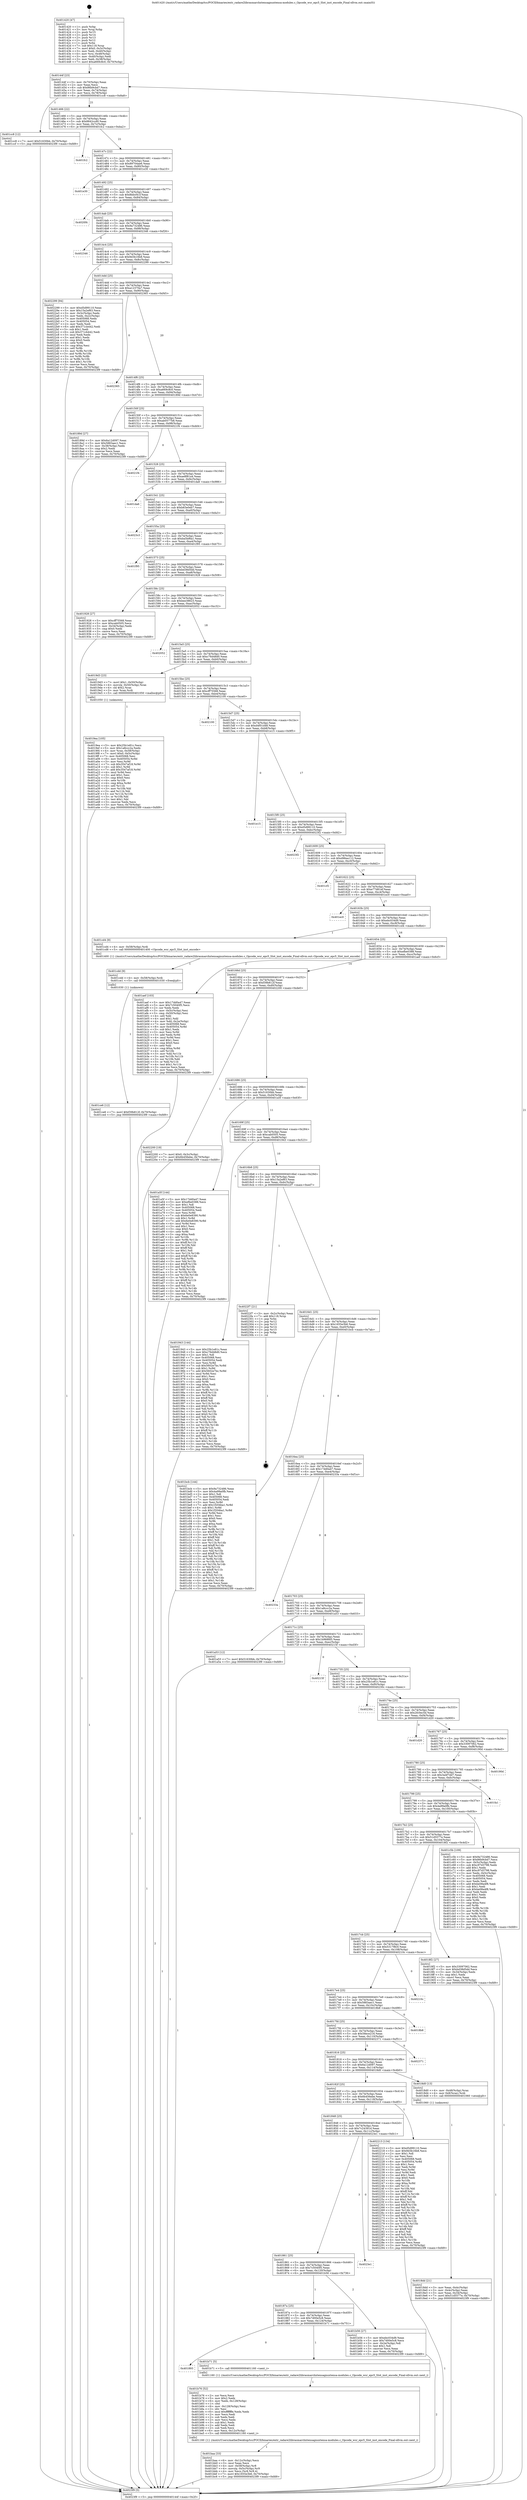 digraph "0x401420" {
  label = "0x401420 (/mnt/c/Users/mathe/Desktop/tcc/POCII/binaries/extr_radare2librasmarchxtensagnuxtensa-modules.c_Opcode_wsr_epc5_Slot_inst_encode_Final-ollvm.out::main(0))"
  labelloc = "t"
  node[shape=record]

  Entry [label="",width=0.3,height=0.3,shape=circle,fillcolor=black,style=filled]
  "0x40144f" [label="{
     0x40144f [23]\l
     | [instrs]\l
     &nbsp;&nbsp;0x40144f \<+3\>: mov -0x70(%rbp),%eax\l
     &nbsp;&nbsp;0x401452 \<+2\>: mov %eax,%ecx\l
     &nbsp;&nbsp;0x401454 \<+6\>: sub $0x86b9cbd7,%ecx\l
     &nbsp;&nbsp;0x40145a \<+3\>: mov %eax,-0x74(%rbp)\l
     &nbsp;&nbsp;0x40145d \<+3\>: mov %ecx,-0x78(%rbp)\l
     &nbsp;&nbsp;0x401460 \<+6\>: je 0000000000401cc8 \<main+0x8a8\>\l
  }"]
  "0x401cc8" [label="{
     0x401cc8 [12]\l
     | [instrs]\l
     &nbsp;&nbsp;0x401cc8 \<+7\>: movl $0x51630bb,-0x70(%rbp)\l
     &nbsp;&nbsp;0x401ccf \<+5\>: jmp 00000000004023f9 \<main+0xfd9\>\l
  }"]
  "0x401466" [label="{
     0x401466 [22]\l
     | [instrs]\l
     &nbsp;&nbsp;0x401466 \<+5\>: jmp 000000000040146b \<main+0x4b\>\l
     &nbsp;&nbsp;0x40146b \<+3\>: mov -0x74(%rbp),%eax\l
     &nbsp;&nbsp;0x40146e \<+5\>: sub $0x8842ccd0,%eax\l
     &nbsp;&nbsp;0x401473 \<+3\>: mov %eax,-0x7c(%rbp)\l
     &nbsp;&nbsp;0x401476 \<+6\>: je 0000000000401fc2 \<main+0xba2\>\l
  }"]
  Exit [label="",width=0.3,height=0.3,shape=circle,fillcolor=black,style=filled,peripheries=2]
  "0x401fc2" [label="{
     0x401fc2\l
  }", style=dashed]
  "0x40147c" [label="{
     0x40147c [22]\l
     | [instrs]\l
     &nbsp;&nbsp;0x40147c \<+5\>: jmp 0000000000401481 \<main+0x61\>\l
     &nbsp;&nbsp;0x401481 \<+3\>: mov -0x74(%rbp),%eax\l
     &nbsp;&nbsp;0x401484 \<+5\>: sub $0x89704ae6,%eax\l
     &nbsp;&nbsp;0x401489 \<+3\>: mov %eax,-0x80(%rbp)\l
     &nbsp;&nbsp;0x40148c \<+6\>: je 0000000000401e30 \<main+0xa10\>\l
  }"]
  "0x401ce6" [label="{
     0x401ce6 [12]\l
     | [instrs]\l
     &nbsp;&nbsp;0x401ce6 \<+7\>: movl $0xf39b812f,-0x70(%rbp)\l
     &nbsp;&nbsp;0x401ced \<+5\>: jmp 00000000004023f9 \<main+0xfd9\>\l
  }"]
  "0x401e30" [label="{
     0x401e30\l
  }", style=dashed]
  "0x401492" [label="{
     0x401492 [25]\l
     | [instrs]\l
     &nbsp;&nbsp;0x401492 \<+5\>: jmp 0000000000401497 \<main+0x77\>\l
     &nbsp;&nbsp;0x401497 \<+3\>: mov -0x74(%rbp),%eax\l
     &nbsp;&nbsp;0x40149a \<+5\>: sub $0x8bbcf41f,%eax\l
     &nbsp;&nbsp;0x40149f \<+6\>: mov %eax,-0x84(%rbp)\l
     &nbsp;&nbsp;0x4014a5 \<+6\>: je 00000000004020f4 \<main+0xcd4\>\l
  }"]
  "0x401cdd" [label="{
     0x401cdd [9]\l
     | [instrs]\l
     &nbsp;&nbsp;0x401cdd \<+4\>: mov -0x58(%rbp),%rdi\l
     &nbsp;&nbsp;0x401ce1 \<+5\>: call 0000000000401030 \<free@plt\>\l
     | [calls]\l
     &nbsp;&nbsp;0x401030 \{1\} (unknown)\l
  }"]
  "0x4020f4" [label="{
     0x4020f4\l
  }", style=dashed]
  "0x4014ab" [label="{
     0x4014ab [25]\l
     | [instrs]\l
     &nbsp;&nbsp;0x4014ab \<+5\>: jmp 00000000004014b0 \<main+0x90\>\l
     &nbsp;&nbsp;0x4014b0 \<+3\>: mov -0x74(%rbp),%eax\l
     &nbsp;&nbsp;0x4014b3 \<+5\>: sub $0x9a732486,%eax\l
     &nbsp;&nbsp;0x4014b8 \<+6\>: mov %eax,-0x88(%rbp)\l
     &nbsp;&nbsp;0x4014be \<+6\>: je 0000000000402346 \<main+0xf26\>\l
  }"]
  "0x401baa" [label="{
     0x401baa [33]\l
     | [instrs]\l
     &nbsp;&nbsp;0x401baa \<+6\>: mov -0x12c(%rbp),%ecx\l
     &nbsp;&nbsp;0x401bb0 \<+3\>: imul %eax,%ecx\l
     &nbsp;&nbsp;0x401bb3 \<+4\>: mov -0x58(%rbp),%r8\l
     &nbsp;&nbsp;0x401bb7 \<+4\>: movslq -0x5c(%rbp),%r9\l
     &nbsp;&nbsp;0x401bbb \<+4\>: mov %ecx,(%r8,%r9,4)\l
     &nbsp;&nbsp;0x401bbf \<+7\>: movl $0x1655e3b6,-0x70(%rbp)\l
     &nbsp;&nbsp;0x401bc6 \<+5\>: jmp 00000000004023f9 \<main+0xfd9\>\l
  }"]
  "0x402346" [label="{
     0x402346\l
  }", style=dashed]
  "0x4014c4" [label="{
     0x4014c4 [25]\l
     | [instrs]\l
     &nbsp;&nbsp;0x4014c4 \<+5\>: jmp 00000000004014c9 \<main+0xa9\>\l
     &nbsp;&nbsp;0x4014c9 \<+3\>: mov -0x74(%rbp),%eax\l
     &nbsp;&nbsp;0x4014cc \<+5\>: sub $0x9d3b16b8,%eax\l
     &nbsp;&nbsp;0x4014d1 \<+6\>: mov %eax,-0x8c(%rbp)\l
     &nbsp;&nbsp;0x4014d7 \<+6\>: je 0000000000402299 \<main+0xe79\>\l
  }"]
  "0x401b76" [label="{
     0x401b76 [52]\l
     | [instrs]\l
     &nbsp;&nbsp;0x401b76 \<+2\>: xor %ecx,%ecx\l
     &nbsp;&nbsp;0x401b78 \<+5\>: mov $0x2,%edx\l
     &nbsp;&nbsp;0x401b7d \<+6\>: mov %edx,-0x128(%rbp)\l
     &nbsp;&nbsp;0x401b83 \<+1\>: cltd\l
     &nbsp;&nbsp;0x401b84 \<+6\>: mov -0x128(%rbp),%esi\l
     &nbsp;&nbsp;0x401b8a \<+2\>: idiv %esi\l
     &nbsp;&nbsp;0x401b8c \<+6\>: imul $0xfffffffe,%edx,%edx\l
     &nbsp;&nbsp;0x401b92 \<+2\>: mov %ecx,%edi\l
     &nbsp;&nbsp;0x401b94 \<+2\>: sub %edx,%edi\l
     &nbsp;&nbsp;0x401b96 \<+2\>: mov %ecx,%edx\l
     &nbsp;&nbsp;0x401b98 \<+3\>: sub $0x1,%edx\l
     &nbsp;&nbsp;0x401b9b \<+2\>: add %edx,%edi\l
     &nbsp;&nbsp;0x401b9d \<+2\>: sub %edi,%ecx\l
     &nbsp;&nbsp;0x401b9f \<+6\>: mov %ecx,-0x12c(%rbp)\l
     &nbsp;&nbsp;0x401ba5 \<+5\>: call 0000000000401160 \<next_i\>\l
     | [calls]\l
     &nbsp;&nbsp;0x401160 \{1\} (/mnt/c/Users/mathe/Desktop/tcc/POCII/binaries/extr_radare2librasmarchxtensagnuxtensa-modules.c_Opcode_wsr_epc5_Slot_inst_encode_Final-ollvm.out::next_i)\l
  }"]
  "0x402299" [label="{
     0x402299 [94]\l
     | [instrs]\l
     &nbsp;&nbsp;0x402299 \<+5\>: mov $0xd5d99110,%eax\l
     &nbsp;&nbsp;0x40229e \<+5\>: mov $0x15a2ef63,%ecx\l
     &nbsp;&nbsp;0x4022a3 \<+3\>: mov -0x3c(%rbp),%edx\l
     &nbsp;&nbsp;0x4022a6 \<+3\>: mov %edx,-0x2c(%rbp)\l
     &nbsp;&nbsp;0x4022a9 \<+7\>: mov 0x405068,%edx\l
     &nbsp;&nbsp;0x4022b0 \<+7\>: mov 0x405054,%esi\l
     &nbsp;&nbsp;0x4022b7 \<+2\>: mov %edx,%edi\l
     &nbsp;&nbsp;0x4022b9 \<+6\>: add $0x371cb442,%edi\l
     &nbsp;&nbsp;0x4022bf \<+3\>: sub $0x1,%edi\l
     &nbsp;&nbsp;0x4022c2 \<+6\>: sub $0x371cb442,%edi\l
     &nbsp;&nbsp;0x4022c8 \<+3\>: imul %edi,%edx\l
     &nbsp;&nbsp;0x4022cb \<+3\>: and $0x1,%edx\l
     &nbsp;&nbsp;0x4022ce \<+3\>: cmp $0x0,%edx\l
     &nbsp;&nbsp;0x4022d1 \<+4\>: sete %r8b\l
     &nbsp;&nbsp;0x4022d5 \<+3\>: cmp $0xa,%esi\l
     &nbsp;&nbsp;0x4022d8 \<+4\>: setl %r9b\l
     &nbsp;&nbsp;0x4022dc \<+3\>: mov %r8b,%r10b\l
     &nbsp;&nbsp;0x4022df \<+3\>: and %r9b,%r10b\l
     &nbsp;&nbsp;0x4022e2 \<+3\>: xor %r9b,%r8b\l
     &nbsp;&nbsp;0x4022e5 \<+3\>: or %r8b,%r10b\l
     &nbsp;&nbsp;0x4022e8 \<+4\>: test $0x1,%r10b\l
     &nbsp;&nbsp;0x4022ec \<+3\>: cmovne %ecx,%eax\l
     &nbsp;&nbsp;0x4022ef \<+3\>: mov %eax,-0x70(%rbp)\l
     &nbsp;&nbsp;0x4022f2 \<+5\>: jmp 00000000004023f9 \<main+0xfd9\>\l
  }"]
  "0x4014dd" [label="{
     0x4014dd [25]\l
     | [instrs]\l
     &nbsp;&nbsp;0x4014dd \<+5\>: jmp 00000000004014e2 \<main+0xc2\>\l
     &nbsp;&nbsp;0x4014e2 \<+3\>: mov -0x74(%rbp),%eax\l
     &nbsp;&nbsp;0x4014e5 \<+5\>: sub $0xa12370a7,%eax\l
     &nbsp;&nbsp;0x4014ea \<+6\>: mov %eax,-0x90(%rbp)\l
     &nbsp;&nbsp;0x4014f0 \<+6\>: je 0000000000402365 \<main+0xf45\>\l
  }"]
  "0x401893" [label="{
     0x401893\l
  }", style=dashed]
  "0x402365" [label="{
     0x402365\l
  }", style=dashed]
  "0x4014f6" [label="{
     0x4014f6 [25]\l
     | [instrs]\l
     &nbsp;&nbsp;0x4014f6 \<+5\>: jmp 00000000004014fb \<main+0xdb\>\l
     &nbsp;&nbsp;0x4014fb \<+3\>: mov -0x74(%rbp),%eax\l
     &nbsp;&nbsp;0x4014fe \<+5\>: sub $0xa669c8c0,%eax\l
     &nbsp;&nbsp;0x401503 \<+6\>: mov %eax,-0x94(%rbp)\l
     &nbsp;&nbsp;0x401509 \<+6\>: je 000000000040189d \<main+0x47d\>\l
  }"]
  "0x401b71" [label="{
     0x401b71 [5]\l
     | [instrs]\l
     &nbsp;&nbsp;0x401b71 \<+5\>: call 0000000000401160 \<next_i\>\l
     | [calls]\l
     &nbsp;&nbsp;0x401160 \{1\} (/mnt/c/Users/mathe/Desktop/tcc/POCII/binaries/extr_radare2librasmarchxtensagnuxtensa-modules.c_Opcode_wsr_epc5_Slot_inst_encode_Final-ollvm.out::next_i)\l
  }"]
  "0x40189d" [label="{
     0x40189d [27]\l
     | [instrs]\l
     &nbsp;&nbsp;0x40189d \<+5\>: mov $0x6a12d097,%eax\l
     &nbsp;&nbsp;0x4018a2 \<+5\>: mov $0x5883aec1,%ecx\l
     &nbsp;&nbsp;0x4018a7 \<+3\>: mov -0x38(%rbp),%edx\l
     &nbsp;&nbsp;0x4018aa \<+3\>: cmp $0x2,%edx\l
     &nbsp;&nbsp;0x4018ad \<+3\>: cmovne %ecx,%eax\l
     &nbsp;&nbsp;0x4018b0 \<+3\>: mov %eax,-0x70(%rbp)\l
     &nbsp;&nbsp;0x4018b3 \<+5\>: jmp 00000000004023f9 \<main+0xfd9\>\l
  }"]
  "0x40150f" [label="{
     0x40150f [25]\l
     | [instrs]\l
     &nbsp;&nbsp;0x40150f \<+5\>: jmp 0000000000401514 \<main+0xf4\>\l
     &nbsp;&nbsp;0x401514 \<+3\>: mov -0x74(%rbp),%eax\l
     &nbsp;&nbsp;0x401517 \<+5\>: sub $0xab0577b8,%eax\l
     &nbsp;&nbsp;0x40151c \<+6\>: mov %eax,-0x98(%rbp)\l
     &nbsp;&nbsp;0x401522 \<+6\>: je 00000000004021f4 \<main+0xdd4\>\l
  }"]
  "0x4023f9" [label="{
     0x4023f9 [5]\l
     | [instrs]\l
     &nbsp;&nbsp;0x4023f9 \<+5\>: jmp 000000000040144f \<main+0x2f\>\l
  }"]
  "0x401420" [label="{
     0x401420 [47]\l
     | [instrs]\l
     &nbsp;&nbsp;0x401420 \<+1\>: push %rbp\l
     &nbsp;&nbsp;0x401421 \<+3\>: mov %rsp,%rbp\l
     &nbsp;&nbsp;0x401424 \<+2\>: push %r15\l
     &nbsp;&nbsp;0x401426 \<+2\>: push %r14\l
     &nbsp;&nbsp;0x401428 \<+2\>: push %r13\l
     &nbsp;&nbsp;0x40142a \<+2\>: push %r12\l
     &nbsp;&nbsp;0x40142c \<+1\>: push %rbx\l
     &nbsp;&nbsp;0x40142d \<+7\>: sub $0x118,%rsp\l
     &nbsp;&nbsp;0x401434 \<+7\>: movl $0x0,-0x3c(%rbp)\l
     &nbsp;&nbsp;0x40143b \<+3\>: mov %edi,-0x40(%rbp)\l
     &nbsp;&nbsp;0x40143e \<+4\>: mov %rsi,-0x48(%rbp)\l
     &nbsp;&nbsp;0x401442 \<+3\>: mov -0x40(%rbp),%edi\l
     &nbsp;&nbsp;0x401445 \<+3\>: mov %edi,-0x38(%rbp)\l
     &nbsp;&nbsp;0x401448 \<+7\>: movl $0xa669c8c0,-0x70(%rbp)\l
  }"]
  "0x40187a" [label="{
     0x40187a [25]\l
     | [instrs]\l
     &nbsp;&nbsp;0x40187a \<+5\>: jmp 000000000040187f \<main+0x45f\>\l
     &nbsp;&nbsp;0x40187f \<+3\>: mov -0x74(%rbp),%eax\l
     &nbsp;&nbsp;0x401882 \<+5\>: sub $0x7d00e5c8,%eax\l
     &nbsp;&nbsp;0x401887 \<+6\>: mov %eax,-0x124(%rbp)\l
     &nbsp;&nbsp;0x40188d \<+6\>: je 0000000000401b71 \<main+0x751\>\l
  }"]
  "0x4021f4" [label="{
     0x4021f4\l
  }", style=dashed]
  "0x401528" [label="{
     0x401528 [25]\l
     | [instrs]\l
     &nbsp;&nbsp;0x401528 \<+5\>: jmp 000000000040152d \<main+0x10d\>\l
     &nbsp;&nbsp;0x40152d \<+3\>: mov -0x74(%rbp),%eax\l
     &nbsp;&nbsp;0x401530 \<+5\>: sub $0xae8f81a4,%eax\l
     &nbsp;&nbsp;0x401535 \<+6\>: mov %eax,-0x9c(%rbp)\l
     &nbsp;&nbsp;0x40153b \<+6\>: je 0000000000401da6 \<main+0x986\>\l
  }"]
  "0x401b56" [label="{
     0x401b56 [27]\l
     | [instrs]\l
     &nbsp;&nbsp;0x401b56 \<+5\>: mov $0xebc034d9,%eax\l
     &nbsp;&nbsp;0x401b5b \<+5\>: mov $0x7d00e5c8,%ecx\l
     &nbsp;&nbsp;0x401b60 \<+3\>: mov -0x2e(%rbp),%dl\l
     &nbsp;&nbsp;0x401b63 \<+3\>: test $0x1,%dl\l
     &nbsp;&nbsp;0x401b66 \<+3\>: cmovne %ecx,%eax\l
     &nbsp;&nbsp;0x401b69 \<+3\>: mov %eax,-0x70(%rbp)\l
     &nbsp;&nbsp;0x401b6c \<+5\>: jmp 00000000004023f9 \<main+0xfd9\>\l
  }"]
  "0x401da6" [label="{
     0x401da6\l
  }", style=dashed]
  "0x401541" [label="{
     0x401541 [25]\l
     | [instrs]\l
     &nbsp;&nbsp;0x401541 \<+5\>: jmp 0000000000401546 \<main+0x126\>\l
     &nbsp;&nbsp;0x401546 \<+3\>: mov -0x74(%rbp),%eax\l
     &nbsp;&nbsp;0x401549 \<+5\>: sub $0xb83e0eb7,%eax\l
     &nbsp;&nbsp;0x40154e \<+6\>: mov %eax,-0xa0(%rbp)\l
     &nbsp;&nbsp;0x401554 \<+6\>: je 00000000004023c3 \<main+0xfa3\>\l
  }"]
  "0x401861" [label="{
     0x401861 [25]\l
     | [instrs]\l
     &nbsp;&nbsp;0x401861 \<+5\>: jmp 0000000000401866 \<main+0x446\>\l
     &nbsp;&nbsp;0x401866 \<+3\>: mov -0x74(%rbp),%eax\l
     &nbsp;&nbsp;0x401869 \<+5\>: sub $0x7c5040f5,%eax\l
     &nbsp;&nbsp;0x40186e \<+6\>: mov %eax,-0x120(%rbp)\l
     &nbsp;&nbsp;0x401874 \<+6\>: je 0000000000401b56 \<main+0x736\>\l
  }"]
  "0x4023c3" [label="{
     0x4023c3\l
  }", style=dashed]
  "0x40155a" [label="{
     0x40155a [25]\l
     | [instrs]\l
     &nbsp;&nbsp;0x40155a \<+5\>: jmp 000000000040155f \<main+0x13f\>\l
     &nbsp;&nbsp;0x40155f \<+3\>: mov -0x74(%rbp),%eax\l
     &nbsp;&nbsp;0x401562 \<+5\>: sub $0xba5bf6a1,%eax\l
     &nbsp;&nbsp;0x401567 \<+6\>: mov %eax,-0xa4(%rbp)\l
     &nbsp;&nbsp;0x40156d \<+6\>: je 0000000000401f95 \<main+0xb75\>\l
  }"]
  "0x4023e1" [label="{
     0x4023e1\l
  }", style=dashed]
  "0x401f95" [label="{
     0x401f95\l
  }", style=dashed]
  "0x401573" [label="{
     0x401573 [25]\l
     | [instrs]\l
     &nbsp;&nbsp;0x401573 \<+5\>: jmp 0000000000401578 \<main+0x158\>\l
     &nbsp;&nbsp;0x401578 \<+3\>: mov -0x74(%rbp),%eax\l
     &nbsp;&nbsp;0x40157b \<+5\>: sub $0xbd38d5dd,%eax\l
     &nbsp;&nbsp;0x401580 \<+6\>: mov %eax,-0xa8(%rbp)\l
     &nbsp;&nbsp;0x401586 \<+6\>: je 0000000000401928 \<main+0x508\>\l
  }"]
  "0x401848" [label="{
     0x401848 [25]\l
     | [instrs]\l
     &nbsp;&nbsp;0x401848 \<+5\>: jmp 000000000040184d \<main+0x42d\>\l
     &nbsp;&nbsp;0x40184d \<+3\>: mov -0x74(%rbp),%eax\l
     &nbsp;&nbsp;0x401850 \<+5\>: sub $0x7c24391d,%eax\l
     &nbsp;&nbsp;0x401855 \<+6\>: mov %eax,-0x11c(%rbp)\l
     &nbsp;&nbsp;0x40185b \<+6\>: je 00000000004023e1 \<main+0xfc1\>\l
  }"]
  "0x401928" [label="{
     0x401928 [27]\l
     | [instrs]\l
     &nbsp;&nbsp;0x401928 \<+5\>: mov $0xcff75568,%eax\l
     &nbsp;&nbsp;0x40192d \<+5\>: mov $0xcab0505,%ecx\l
     &nbsp;&nbsp;0x401932 \<+3\>: mov -0x34(%rbp),%edx\l
     &nbsp;&nbsp;0x401935 \<+3\>: cmp $0x0,%edx\l
     &nbsp;&nbsp;0x401938 \<+3\>: cmove %ecx,%eax\l
     &nbsp;&nbsp;0x40193b \<+3\>: mov %eax,-0x70(%rbp)\l
     &nbsp;&nbsp;0x40193e \<+5\>: jmp 00000000004023f9 \<main+0xfd9\>\l
  }"]
  "0x40158c" [label="{
     0x40158c [25]\l
     | [instrs]\l
     &nbsp;&nbsp;0x40158c \<+5\>: jmp 0000000000401591 \<main+0x171\>\l
     &nbsp;&nbsp;0x401591 \<+3\>: mov -0x74(%rbp),%eax\l
     &nbsp;&nbsp;0x401594 \<+5\>: sub $0xbee38623,%eax\l
     &nbsp;&nbsp;0x401599 \<+6\>: mov %eax,-0xac(%rbp)\l
     &nbsp;&nbsp;0x40159f \<+6\>: je 0000000000402052 \<main+0xc32\>\l
  }"]
  "0x402213" [label="{
     0x402213 [134]\l
     | [instrs]\l
     &nbsp;&nbsp;0x402213 \<+5\>: mov $0xd5d99110,%eax\l
     &nbsp;&nbsp;0x402218 \<+5\>: mov $0x9d3b16b8,%ecx\l
     &nbsp;&nbsp;0x40221d \<+2\>: mov $0x1,%dl\l
     &nbsp;&nbsp;0x40221f \<+2\>: xor %esi,%esi\l
     &nbsp;&nbsp;0x402221 \<+7\>: mov 0x405068,%edi\l
     &nbsp;&nbsp;0x402228 \<+8\>: mov 0x405054,%r8d\l
     &nbsp;&nbsp;0x402230 \<+3\>: sub $0x1,%esi\l
     &nbsp;&nbsp;0x402233 \<+3\>: mov %edi,%r9d\l
     &nbsp;&nbsp;0x402236 \<+3\>: add %esi,%r9d\l
     &nbsp;&nbsp;0x402239 \<+4\>: imul %r9d,%edi\l
     &nbsp;&nbsp;0x40223d \<+3\>: and $0x1,%edi\l
     &nbsp;&nbsp;0x402240 \<+3\>: cmp $0x0,%edi\l
     &nbsp;&nbsp;0x402243 \<+4\>: sete %r10b\l
     &nbsp;&nbsp;0x402247 \<+4\>: cmp $0xa,%r8d\l
     &nbsp;&nbsp;0x40224b \<+4\>: setl %r11b\l
     &nbsp;&nbsp;0x40224f \<+3\>: mov %r10b,%bl\l
     &nbsp;&nbsp;0x402252 \<+3\>: xor $0xff,%bl\l
     &nbsp;&nbsp;0x402255 \<+3\>: mov %r11b,%r14b\l
     &nbsp;&nbsp;0x402258 \<+4\>: xor $0xff,%r14b\l
     &nbsp;&nbsp;0x40225c \<+3\>: xor $0x1,%dl\l
     &nbsp;&nbsp;0x40225f \<+3\>: mov %bl,%r15b\l
     &nbsp;&nbsp;0x402262 \<+4\>: and $0xff,%r15b\l
     &nbsp;&nbsp;0x402266 \<+3\>: and %dl,%r10b\l
     &nbsp;&nbsp;0x402269 \<+3\>: mov %r14b,%r12b\l
     &nbsp;&nbsp;0x40226c \<+4\>: and $0xff,%r12b\l
     &nbsp;&nbsp;0x402270 \<+3\>: and %dl,%r11b\l
     &nbsp;&nbsp;0x402273 \<+3\>: or %r10b,%r15b\l
     &nbsp;&nbsp;0x402276 \<+3\>: or %r11b,%r12b\l
     &nbsp;&nbsp;0x402279 \<+3\>: xor %r12b,%r15b\l
     &nbsp;&nbsp;0x40227c \<+3\>: or %r14b,%bl\l
     &nbsp;&nbsp;0x40227f \<+3\>: xor $0xff,%bl\l
     &nbsp;&nbsp;0x402282 \<+3\>: or $0x1,%dl\l
     &nbsp;&nbsp;0x402285 \<+2\>: and %dl,%bl\l
     &nbsp;&nbsp;0x402287 \<+3\>: or %bl,%r15b\l
     &nbsp;&nbsp;0x40228a \<+4\>: test $0x1,%r15b\l
     &nbsp;&nbsp;0x40228e \<+3\>: cmovne %ecx,%eax\l
     &nbsp;&nbsp;0x402291 \<+3\>: mov %eax,-0x70(%rbp)\l
     &nbsp;&nbsp;0x402294 \<+5\>: jmp 00000000004023f9 \<main+0xfd9\>\l
  }"]
  "0x402052" [label="{
     0x402052\l
  }", style=dashed]
  "0x4015a5" [label="{
     0x4015a5 [25]\l
     | [instrs]\l
     &nbsp;&nbsp;0x4015a5 \<+5\>: jmp 00000000004015aa \<main+0x18a\>\l
     &nbsp;&nbsp;0x4015aa \<+3\>: mov -0x74(%rbp),%eax\l
     &nbsp;&nbsp;0x4015ad \<+5\>: sub $0xc76d48d0,%eax\l
     &nbsp;&nbsp;0x4015b2 \<+6\>: mov %eax,-0xb0(%rbp)\l
     &nbsp;&nbsp;0x4015b8 \<+6\>: je 00000000004019d3 \<main+0x5b3\>\l
  }"]
  "0x4019ea" [label="{
     0x4019ea [105]\l
     | [instrs]\l
     &nbsp;&nbsp;0x4019ea \<+5\>: mov $0x25b1e81c,%ecx\l
     &nbsp;&nbsp;0x4019ef \<+5\>: mov $0x1a8ccc2a,%edx\l
     &nbsp;&nbsp;0x4019f4 \<+4\>: mov %rax,-0x58(%rbp)\l
     &nbsp;&nbsp;0x4019f8 \<+7\>: movl $0x0,-0x5c(%rbp)\l
     &nbsp;&nbsp;0x4019ff \<+7\>: mov 0x405068,%esi\l
     &nbsp;&nbsp;0x401a06 \<+8\>: mov 0x405054,%r8d\l
     &nbsp;&nbsp;0x401a0e \<+3\>: mov %esi,%r9d\l
     &nbsp;&nbsp;0x401a11 \<+7\>: sub $0x3547af18,%r9d\l
     &nbsp;&nbsp;0x401a18 \<+4\>: sub $0x1,%r9d\l
     &nbsp;&nbsp;0x401a1c \<+7\>: add $0x3547af18,%r9d\l
     &nbsp;&nbsp;0x401a23 \<+4\>: imul %r9d,%esi\l
     &nbsp;&nbsp;0x401a27 \<+3\>: and $0x1,%esi\l
     &nbsp;&nbsp;0x401a2a \<+3\>: cmp $0x0,%esi\l
     &nbsp;&nbsp;0x401a2d \<+4\>: sete %r10b\l
     &nbsp;&nbsp;0x401a31 \<+4\>: cmp $0xa,%r8d\l
     &nbsp;&nbsp;0x401a35 \<+4\>: setl %r11b\l
     &nbsp;&nbsp;0x401a39 \<+3\>: mov %r10b,%bl\l
     &nbsp;&nbsp;0x401a3c \<+3\>: and %r11b,%bl\l
     &nbsp;&nbsp;0x401a3f \<+3\>: xor %r11b,%r10b\l
     &nbsp;&nbsp;0x401a42 \<+3\>: or %r10b,%bl\l
     &nbsp;&nbsp;0x401a45 \<+3\>: test $0x1,%bl\l
     &nbsp;&nbsp;0x401a48 \<+3\>: cmovne %edx,%ecx\l
     &nbsp;&nbsp;0x401a4b \<+3\>: mov %ecx,-0x70(%rbp)\l
     &nbsp;&nbsp;0x401a4e \<+5\>: jmp 00000000004023f9 \<main+0xfd9\>\l
  }"]
  "0x4019d3" [label="{
     0x4019d3 [23]\l
     | [instrs]\l
     &nbsp;&nbsp;0x4019d3 \<+7\>: movl $0x1,-0x50(%rbp)\l
     &nbsp;&nbsp;0x4019da \<+4\>: movslq -0x50(%rbp),%rax\l
     &nbsp;&nbsp;0x4019de \<+4\>: shl $0x2,%rax\l
     &nbsp;&nbsp;0x4019e2 \<+3\>: mov %rax,%rdi\l
     &nbsp;&nbsp;0x4019e5 \<+5\>: call 0000000000401050 \<malloc@plt\>\l
     | [calls]\l
     &nbsp;&nbsp;0x401050 \{1\} (unknown)\l
  }"]
  "0x4015be" [label="{
     0x4015be [25]\l
     | [instrs]\l
     &nbsp;&nbsp;0x4015be \<+5\>: jmp 00000000004015c3 \<main+0x1a3\>\l
     &nbsp;&nbsp;0x4015c3 \<+3\>: mov -0x74(%rbp),%eax\l
     &nbsp;&nbsp;0x4015c6 \<+5\>: sub $0xcff75568,%eax\l
     &nbsp;&nbsp;0x4015cb \<+6\>: mov %eax,-0xb4(%rbp)\l
     &nbsp;&nbsp;0x4015d1 \<+6\>: je 0000000000402100 \<main+0xce0\>\l
  }"]
  "0x4018dd" [label="{
     0x4018dd [21]\l
     | [instrs]\l
     &nbsp;&nbsp;0x4018dd \<+3\>: mov %eax,-0x4c(%rbp)\l
     &nbsp;&nbsp;0x4018e0 \<+3\>: mov -0x4c(%rbp),%eax\l
     &nbsp;&nbsp;0x4018e3 \<+3\>: mov %eax,-0x34(%rbp)\l
     &nbsp;&nbsp;0x4018e6 \<+7\>: movl $0x51d5577e,-0x70(%rbp)\l
     &nbsp;&nbsp;0x4018ed \<+5\>: jmp 00000000004023f9 \<main+0xfd9\>\l
  }"]
  "0x402100" [label="{
     0x402100\l
  }", style=dashed]
  "0x4015d7" [label="{
     0x4015d7 [25]\l
     | [instrs]\l
     &nbsp;&nbsp;0x4015d7 \<+5\>: jmp 00000000004015dc \<main+0x1bc\>\l
     &nbsp;&nbsp;0x4015dc \<+3\>: mov -0x74(%rbp),%eax\l
     &nbsp;&nbsp;0x4015df \<+5\>: sub $0xd4f01d48,%eax\l
     &nbsp;&nbsp;0x4015e4 \<+6\>: mov %eax,-0xb8(%rbp)\l
     &nbsp;&nbsp;0x4015ea \<+6\>: je 0000000000401e15 \<main+0x9f5\>\l
  }"]
  "0x40182f" [label="{
     0x40182f [25]\l
     | [instrs]\l
     &nbsp;&nbsp;0x40182f \<+5\>: jmp 0000000000401834 \<main+0x414\>\l
     &nbsp;&nbsp;0x401834 \<+3\>: mov -0x74(%rbp),%eax\l
     &nbsp;&nbsp;0x401837 \<+5\>: sub $0x6b456ebe,%eax\l
     &nbsp;&nbsp;0x40183c \<+6\>: mov %eax,-0x118(%rbp)\l
     &nbsp;&nbsp;0x401842 \<+6\>: je 0000000000402213 \<main+0xdf3\>\l
  }"]
  "0x401e15" [label="{
     0x401e15\l
  }", style=dashed]
  "0x4015f0" [label="{
     0x4015f0 [25]\l
     | [instrs]\l
     &nbsp;&nbsp;0x4015f0 \<+5\>: jmp 00000000004015f5 \<main+0x1d5\>\l
     &nbsp;&nbsp;0x4015f5 \<+3\>: mov -0x74(%rbp),%eax\l
     &nbsp;&nbsp;0x4015f8 \<+5\>: sub $0xd5d99110,%eax\l
     &nbsp;&nbsp;0x4015fd \<+6\>: mov %eax,-0xbc(%rbp)\l
     &nbsp;&nbsp;0x401603 \<+6\>: je 00000000004023f2 \<main+0xfd2\>\l
  }"]
  "0x4018d0" [label="{
     0x4018d0 [13]\l
     | [instrs]\l
     &nbsp;&nbsp;0x4018d0 \<+4\>: mov -0x48(%rbp),%rax\l
     &nbsp;&nbsp;0x4018d4 \<+4\>: mov 0x8(%rax),%rdi\l
     &nbsp;&nbsp;0x4018d8 \<+5\>: call 0000000000401060 \<atoi@plt\>\l
     | [calls]\l
     &nbsp;&nbsp;0x401060 \{1\} (unknown)\l
  }"]
  "0x4023f2" [label="{
     0x4023f2\l
  }", style=dashed]
  "0x401609" [label="{
     0x401609 [25]\l
     | [instrs]\l
     &nbsp;&nbsp;0x401609 \<+5\>: jmp 000000000040160e \<main+0x1ee\>\l
     &nbsp;&nbsp;0x40160e \<+3\>: mov -0x74(%rbp),%eax\l
     &nbsp;&nbsp;0x401611 \<+5\>: sub $0xd96ea112,%eax\l
     &nbsp;&nbsp;0x401616 \<+6\>: mov %eax,-0xc0(%rbp)\l
     &nbsp;&nbsp;0x40161c \<+6\>: je 0000000000401cf2 \<main+0x8d2\>\l
  }"]
  "0x401816" [label="{
     0x401816 [25]\l
     | [instrs]\l
     &nbsp;&nbsp;0x401816 \<+5\>: jmp 000000000040181b \<main+0x3fb\>\l
     &nbsp;&nbsp;0x40181b \<+3\>: mov -0x74(%rbp),%eax\l
     &nbsp;&nbsp;0x40181e \<+5\>: sub $0x6a12d097,%eax\l
     &nbsp;&nbsp;0x401823 \<+6\>: mov %eax,-0x114(%rbp)\l
     &nbsp;&nbsp;0x401829 \<+6\>: je 00000000004018d0 \<main+0x4b0\>\l
  }"]
  "0x401cf2" [label="{
     0x401cf2\l
  }", style=dashed]
  "0x401622" [label="{
     0x401622 [25]\l
     | [instrs]\l
     &nbsp;&nbsp;0x401622 \<+5\>: jmp 0000000000401627 \<main+0x207\>\l
     &nbsp;&nbsp;0x401627 \<+3\>: mov -0x74(%rbp),%eax\l
     &nbsp;&nbsp;0x40162a \<+5\>: sub $0xe77d81ef,%eax\l
     &nbsp;&nbsp;0x40162f \<+6\>: mov %eax,-0xc4(%rbp)\l
     &nbsp;&nbsp;0x401635 \<+6\>: je 0000000000401ec0 \<main+0xaa0\>\l
  }"]
  "0x402371" [label="{
     0x402371\l
  }", style=dashed]
  "0x401ec0" [label="{
     0x401ec0\l
  }", style=dashed]
  "0x40163b" [label="{
     0x40163b [25]\l
     | [instrs]\l
     &nbsp;&nbsp;0x40163b \<+5\>: jmp 0000000000401640 \<main+0x220\>\l
     &nbsp;&nbsp;0x401640 \<+3\>: mov -0x74(%rbp),%eax\l
     &nbsp;&nbsp;0x401643 \<+5\>: sub $0xebc034d9,%eax\l
     &nbsp;&nbsp;0x401648 \<+6\>: mov %eax,-0xc8(%rbp)\l
     &nbsp;&nbsp;0x40164e \<+6\>: je 0000000000401cd4 \<main+0x8b4\>\l
  }"]
  "0x4017fd" [label="{
     0x4017fd [25]\l
     | [instrs]\l
     &nbsp;&nbsp;0x4017fd \<+5\>: jmp 0000000000401802 \<main+0x3e2\>\l
     &nbsp;&nbsp;0x401802 \<+3\>: mov -0x74(%rbp),%eax\l
     &nbsp;&nbsp;0x401805 \<+5\>: sub $0x58ece216,%eax\l
     &nbsp;&nbsp;0x40180a \<+6\>: mov %eax,-0x110(%rbp)\l
     &nbsp;&nbsp;0x401810 \<+6\>: je 0000000000402371 \<main+0xf51\>\l
  }"]
  "0x401cd4" [label="{
     0x401cd4 [9]\l
     | [instrs]\l
     &nbsp;&nbsp;0x401cd4 \<+4\>: mov -0x58(%rbp),%rdi\l
     &nbsp;&nbsp;0x401cd8 \<+5\>: call 0000000000401400 \<Opcode_wsr_epc5_Slot_inst_encode\>\l
     | [calls]\l
     &nbsp;&nbsp;0x401400 \{1\} (/mnt/c/Users/mathe/Desktop/tcc/POCII/binaries/extr_radare2librasmarchxtensagnuxtensa-modules.c_Opcode_wsr_epc5_Slot_inst_encode_Final-ollvm.out::Opcode_wsr_epc5_Slot_inst_encode)\l
  }"]
  "0x401654" [label="{
     0x401654 [25]\l
     | [instrs]\l
     &nbsp;&nbsp;0x401654 \<+5\>: jmp 0000000000401659 \<main+0x239\>\l
     &nbsp;&nbsp;0x401659 \<+3\>: mov -0x74(%rbp),%eax\l
     &nbsp;&nbsp;0x40165c \<+5\>: sub $0xefbe0388,%eax\l
     &nbsp;&nbsp;0x401661 \<+6\>: mov %eax,-0xcc(%rbp)\l
     &nbsp;&nbsp;0x401667 \<+6\>: je 0000000000401aef \<main+0x6cf\>\l
  }"]
  "0x4018b8" [label="{
     0x4018b8\l
  }", style=dashed]
  "0x401aef" [label="{
     0x401aef [103]\l
     | [instrs]\l
     &nbsp;&nbsp;0x401aef \<+5\>: mov $0x17dd0a47,%eax\l
     &nbsp;&nbsp;0x401af4 \<+5\>: mov $0x7c5040f5,%ecx\l
     &nbsp;&nbsp;0x401af9 \<+2\>: xor %edx,%edx\l
     &nbsp;&nbsp;0x401afb \<+3\>: mov -0x5c(%rbp),%esi\l
     &nbsp;&nbsp;0x401afe \<+3\>: cmp -0x50(%rbp),%esi\l
     &nbsp;&nbsp;0x401b01 \<+4\>: setl %dil\l
     &nbsp;&nbsp;0x401b05 \<+4\>: and $0x1,%dil\l
     &nbsp;&nbsp;0x401b09 \<+4\>: mov %dil,-0x2e(%rbp)\l
     &nbsp;&nbsp;0x401b0d \<+7\>: mov 0x405068,%esi\l
     &nbsp;&nbsp;0x401b14 \<+8\>: mov 0x405054,%r8d\l
     &nbsp;&nbsp;0x401b1c \<+3\>: sub $0x1,%edx\l
     &nbsp;&nbsp;0x401b1f \<+3\>: mov %esi,%r9d\l
     &nbsp;&nbsp;0x401b22 \<+3\>: add %edx,%r9d\l
     &nbsp;&nbsp;0x401b25 \<+4\>: imul %r9d,%esi\l
     &nbsp;&nbsp;0x401b29 \<+3\>: and $0x1,%esi\l
     &nbsp;&nbsp;0x401b2c \<+3\>: cmp $0x0,%esi\l
     &nbsp;&nbsp;0x401b2f \<+4\>: sete %dil\l
     &nbsp;&nbsp;0x401b33 \<+4\>: cmp $0xa,%r8d\l
     &nbsp;&nbsp;0x401b37 \<+4\>: setl %r10b\l
     &nbsp;&nbsp;0x401b3b \<+3\>: mov %dil,%r11b\l
     &nbsp;&nbsp;0x401b3e \<+3\>: and %r10b,%r11b\l
     &nbsp;&nbsp;0x401b41 \<+3\>: xor %r10b,%dil\l
     &nbsp;&nbsp;0x401b44 \<+3\>: or %dil,%r11b\l
     &nbsp;&nbsp;0x401b47 \<+4\>: test $0x1,%r11b\l
     &nbsp;&nbsp;0x401b4b \<+3\>: cmovne %ecx,%eax\l
     &nbsp;&nbsp;0x401b4e \<+3\>: mov %eax,-0x70(%rbp)\l
     &nbsp;&nbsp;0x401b51 \<+5\>: jmp 00000000004023f9 \<main+0xfd9\>\l
  }"]
  "0x40166d" [label="{
     0x40166d [25]\l
     | [instrs]\l
     &nbsp;&nbsp;0x40166d \<+5\>: jmp 0000000000401672 \<main+0x252\>\l
     &nbsp;&nbsp;0x401672 \<+3\>: mov -0x74(%rbp),%eax\l
     &nbsp;&nbsp;0x401675 \<+5\>: sub $0xf39b812f,%eax\l
     &nbsp;&nbsp;0x40167a \<+6\>: mov %eax,-0xd0(%rbp)\l
     &nbsp;&nbsp;0x401680 \<+6\>: je 0000000000402200 \<main+0xde0\>\l
  }"]
  "0x4017e4" [label="{
     0x4017e4 [25]\l
     | [instrs]\l
     &nbsp;&nbsp;0x4017e4 \<+5\>: jmp 00000000004017e9 \<main+0x3c9\>\l
     &nbsp;&nbsp;0x4017e9 \<+3\>: mov -0x74(%rbp),%eax\l
     &nbsp;&nbsp;0x4017ec \<+5\>: sub $0x5883aec1,%eax\l
     &nbsp;&nbsp;0x4017f1 \<+6\>: mov %eax,-0x10c(%rbp)\l
     &nbsp;&nbsp;0x4017f7 \<+6\>: je 00000000004018b8 \<main+0x498\>\l
  }"]
  "0x402200" [label="{
     0x402200 [19]\l
     | [instrs]\l
     &nbsp;&nbsp;0x402200 \<+7\>: movl $0x0,-0x3c(%rbp)\l
     &nbsp;&nbsp;0x402207 \<+7\>: movl $0x6b456ebe,-0x70(%rbp)\l
     &nbsp;&nbsp;0x40220e \<+5\>: jmp 00000000004023f9 \<main+0xfd9\>\l
  }"]
  "0x401686" [label="{
     0x401686 [25]\l
     | [instrs]\l
     &nbsp;&nbsp;0x401686 \<+5\>: jmp 000000000040168b \<main+0x26b\>\l
     &nbsp;&nbsp;0x40168b \<+3\>: mov -0x74(%rbp),%eax\l
     &nbsp;&nbsp;0x40168e \<+5\>: sub $0x51630bb,%eax\l
     &nbsp;&nbsp;0x401693 \<+6\>: mov %eax,-0xd4(%rbp)\l
     &nbsp;&nbsp;0x401699 \<+6\>: je 0000000000401a5f \<main+0x63f\>\l
  }"]
  "0x40210c" [label="{
     0x40210c\l
  }", style=dashed]
  "0x401a5f" [label="{
     0x401a5f [144]\l
     | [instrs]\l
     &nbsp;&nbsp;0x401a5f \<+5\>: mov $0x17dd0a47,%eax\l
     &nbsp;&nbsp;0x401a64 \<+5\>: mov $0xefbe0388,%ecx\l
     &nbsp;&nbsp;0x401a69 \<+2\>: mov $0x1,%dl\l
     &nbsp;&nbsp;0x401a6b \<+7\>: mov 0x405068,%esi\l
     &nbsp;&nbsp;0x401a72 \<+7\>: mov 0x405054,%edi\l
     &nbsp;&nbsp;0x401a79 \<+3\>: mov %esi,%r8d\l
     &nbsp;&nbsp;0x401a7c \<+7\>: sub $0x6e0e8390,%r8d\l
     &nbsp;&nbsp;0x401a83 \<+4\>: sub $0x1,%r8d\l
     &nbsp;&nbsp;0x401a87 \<+7\>: add $0x6e0e8390,%r8d\l
     &nbsp;&nbsp;0x401a8e \<+4\>: imul %r8d,%esi\l
     &nbsp;&nbsp;0x401a92 \<+3\>: and $0x1,%esi\l
     &nbsp;&nbsp;0x401a95 \<+3\>: cmp $0x0,%esi\l
     &nbsp;&nbsp;0x401a98 \<+4\>: sete %r9b\l
     &nbsp;&nbsp;0x401a9c \<+3\>: cmp $0xa,%edi\l
     &nbsp;&nbsp;0x401a9f \<+4\>: setl %r10b\l
     &nbsp;&nbsp;0x401aa3 \<+3\>: mov %r9b,%r11b\l
     &nbsp;&nbsp;0x401aa6 \<+4\>: xor $0xff,%r11b\l
     &nbsp;&nbsp;0x401aaa \<+3\>: mov %r10b,%bl\l
     &nbsp;&nbsp;0x401aad \<+3\>: xor $0xff,%bl\l
     &nbsp;&nbsp;0x401ab0 \<+3\>: xor $0x1,%dl\l
     &nbsp;&nbsp;0x401ab3 \<+3\>: mov %r11b,%r14b\l
     &nbsp;&nbsp;0x401ab6 \<+4\>: and $0xff,%r14b\l
     &nbsp;&nbsp;0x401aba \<+3\>: and %dl,%r9b\l
     &nbsp;&nbsp;0x401abd \<+3\>: mov %bl,%r15b\l
     &nbsp;&nbsp;0x401ac0 \<+4\>: and $0xff,%r15b\l
     &nbsp;&nbsp;0x401ac4 \<+3\>: and %dl,%r10b\l
     &nbsp;&nbsp;0x401ac7 \<+3\>: or %r9b,%r14b\l
     &nbsp;&nbsp;0x401aca \<+3\>: or %r10b,%r15b\l
     &nbsp;&nbsp;0x401acd \<+3\>: xor %r15b,%r14b\l
     &nbsp;&nbsp;0x401ad0 \<+3\>: or %bl,%r11b\l
     &nbsp;&nbsp;0x401ad3 \<+4\>: xor $0xff,%r11b\l
     &nbsp;&nbsp;0x401ad7 \<+3\>: or $0x1,%dl\l
     &nbsp;&nbsp;0x401ada \<+3\>: and %dl,%r11b\l
     &nbsp;&nbsp;0x401add \<+3\>: or %r11b,%r14b\l
     &nbsp;&nbsp;0x401ae0 \<+4\>: test $0x1,%r14b\l
     &nbsp;&nbsp;0x401ae4 \<+3\>: cmovne %ecx,%eax\l
     &nbsp;&nbsp;0x401ae7 \<+3\>: mov %eax,-0x70(%rbp)\l
     &nbsp;&nbsp;0x401aea \<+5\>: jmp 00000000004023f9 \<main+0xfd9\>\l
  }"]
  "0x40169f" [label="{
     0x40169f [25]\l
     | [instrs]\l
     &nbsp;&nbsp;0x40169f \<+5\>: jmp 00000000004016a4 \<main+0x284\>\l
     &nbsp;&nbsp;0x4016a4 \<+3\>: mov -0x74(%rbp),%eax\l
     &nbsp;&nbsp;0x4016a7 \<+5\>: sub $0xcab0505,%eax\l
     &nbsp;&nbsp;0x4016ac \<+6\>: mov %eax,-0xd8(%rbp)\l
     &nbsp;&nbsp;0x4016b2 \<+6\>: je 0000000000401943 \<main+0x523\>\l
  }"]
  "0x4017cb" [label="{
     0x4017cb [25]\l
     | [instrs]\l
     &nbsp;&nbsp;0x4017cb \<+5\>: jmp 00000000004017d0 \<main+0x3b0\>\l
     &nbsp;&nbsp;0x4017d0 \<+3\>: mov -0x74(%rbp),%eax\l
     &nbsp;&nbsp;0x4017d3 \<+5\>: sub $0x5317f8c0,%eax\l
     &nbsp;&nbsp;0x4017d8 \<+6\>: mov %eax,-0x108(%rbp)\l
     &nbsp;&nbsp;0x4017de \<+6\>: je 000000000040210c \<main+0xcec\>\l
  }"]
  "0x401943" [label="{
     0x401943 [144]\l
     | [instrs]\l
     &nbsp;&nbsp;0x401943 \<+5\>: mov $0x25b1e81c,%eax\l
     &nbsp;&nbsp;0x401948 \<+5\>: mov $0xc76d48d0,%ecx\l
     &nbsp;&nbsp;0x40194d \<+2\>: mov $0x1,%dl\l
     &nbsp;&nbsp;0x40194f \<+7\>: mov 0x405068,%esi\l
     &nbsp;&nbsp;0x401956 \<+7\>: mov 0x405054,%edi\l
     &nbsp;&nbsp;0x40195d \<+3\>: mov %esi,%r8d\l
     &nbsp;&nbsp;0x401960 \<+7\>: sub $0x5602e7bc,%r8d\l
     &nbsp;&nbsp;0x401967 \<+4\>: sub $0x1,%r8d\l
     &nbsp;&nbsp;0x40196b \<+7\>: add $0x5602e7bc,%r8d\l
     &nbsp;&nbsp;0x401972 \<+4\>: imul %r8d,%esi\l
     &nbsp;&nbsp;0x401976 \<+3\>: and $0x1,%esi\l
     &nbsp;&nbsp;0x401979 \<+3\>: cmp $0x0,%esi\l
     &nbsp;&nbsp;0x40197c \<+4\>: sete %r9b\l
     &nbsp;&nbsp;0x401980 \<+3\>: cmp $0xa,%edi\l
     &nbsp;&nbsp;0x401983 \<+4\>: setl %r10b\l
     &nbsp;&nbsp;0x401987 \<+3\>: mov %r9b,%r11b\l
     &nbsp;&nbsp;0x40198a \<+4\>: xor $0xff,%r11b\l
     &nbsp;&nbsp;0x40198e \<+3\>: mov %r10b,%bl\l
     &nbsp;&nbsp;0x401991 \<+3\>: xor $0xff,%bl\l
     &nbsp;&nbsp;0x401994 \<+3\>: xor $0x0,%dl\l
     &nbsp;&nbsp;0x401997 \<+3\>: mov %r11b,%r14b\l
     &nbsp;&nbsp;0x40199a \<+4\>: and $0x0,%r14b\l
     &nbsp;&nbsp;0x40199e \<+3\>: and %dl,%r9b\l
     &nbsp;&nbsp;0x4019a1 \<+3\>: mov %bl,%r15b\l
     &nbsp;&nbsp;0x4019a4 \<+4\>: and $0x0,%r15b\l
     &nbsp;&nbsp;0x4019a8 \<+3\>: and %dl,%r10b\l
     &nbsp;&nbsp;0x4019ab \<+3\>: or %r9b,%r14b\l
     &nbsp;&nbsp;0x4019ae \<+3\>: or %r10b,%r15b\l
     &nbsp;&nbsp;0x4019b1 \<+3\>: xor %r15b,%r14b\l
     &nbsp;&nbsp;0x4019b4 \<+3\>: or %bl,%r11b\l
     &nbsp;&nbsp;0x4019b7 \<+4\>: xor $0xff,%r11b\l
     &nbsp;&nbsp;0x4019bb \<+3\>: or $0x0,%dl\l
     &nbsp;&nbsp;0x4019be \<+3\>: and %dl,%r11b\l
     &nbsp;&nbsp;0x4019c1 \<+3\>: or %r11b,%r14b\l
     &nbsp;&nbsp;0x4019c4 \<+4\>: test $0x1,%r14b\l
     &nbsp;&nbsp;0x4019c8 \<+3\>: cmovne %ecx,%eax\l
     &nbsp;&nbsp;0x4019cb \<+3\>: mov %eax,-0x70(%rbp)\l
     &nbsp;&nbsp;0x4019ce \<+5\>: jmp 00000000004023f9 \<main+0xfd9\>\l
  }"]
  "0x4016b8" [label="{
     0x4016b8 [25]\l
     | [instrs]\l
     &nbsp;&nbsp;0x4016b8 \<+5\>: jmp 00000000004016bd \<main+0x29d\>\l
     &nbsp;&nbsp;0x4016bd \<+3\>: mov -0x74(%rbp),%eax\l
     &nbsp;&nbsp;0x4016c0 \<+5\>: sub $0x15a2ef63,%eax\l
     &nbsp;&nbsp;0x4016c5 \<+6\>: mov %eax,-0xdc(%rbp)\l
     &nbsp;&nbsp;0x4016cb \<+6\>: je 00000000004022f7 \<main+0xed7\>\l
  }"]
  "0x4018f2" [label="{
     0x4018f2 [27]\l
     | [instrs]\l
     &nbsp;&nbsp;0x4018f2 \<+5\>: mov $0x33097062,%eax\l
     &nbsp;&nbsp;0x4018f7 \<+5\>: mov $0xbd38d5dd,%ecx\l
     &nbsp;&nbsp;0x4018fc \<+3\>: mov -0x34(%rbp),%edx\l
     &nbsp;&nbsp;0x4018ff \<+3\>: cmp $0x1,%edx\l
     &nbsp;&nbsp;0x401902 \<+3\>: cmovl %ecx,%eax\l
     &nbsp;&nbsp;0x401905 \<+3\>: mov %eax,-0x70(%rbp)\l
     &nbsp;&nbsp;0x401908 \<+5\>: jmp 00000000004023f9 \<main+0xfd9\>\l
  }"]
  "0x4022f7" [label="{
     0x4022f7 [21]\l
     | [instrs]\l
     &nbsp;&nbsp;0x4022f7 \<+3\>: mov -0x2c(%rbp),%eax\l
     &nbsp;&nbsp;0x4022fa \<+7\>: add $0x118,%rsp\l
     &nbsp;&nbsp;0x402301 \<+1\>: pop %rbx\l
     &nbsp;&nbsp;0x402302 \<+2\>: pop %r12\l
     &nbsp;&nbsp;0x402304 \<+2\>: pop %r13\l
     &nbsp;&nbsp;0x402306 \<+2\>: pop %r14\l
     &nbsp;&nbsp;0x402308 \<+2\>: pop %r15\l
     &nbsp;&nbsp;0x40230a \<+1\>: pop %rbp\l
     &nbsp;&nbsp;0x40230b \<+1\>: ret\l
  }"]
  "0x4016d1" [label="{
     0x4016d1 [25]\l
     | [instrs]\l
     &nbsp;&nbsp;0x4016d1 \<+5\>: jmp 00000000004016d6 \<main+0x2b6\>\l
     &nbsp;&nbsp;0x4016d6 \<+3\>: mov -0x74(%rbp),%eax\l
     &nbsp;&nbsp;0x4016d9 \<+5\>: sub $0x1655e3b6,%eax\l
     &nbsp;&nbsp;0x4016de \<+6\>: mov %eax,-0xe0(%rbp)\l
     &nbsp;&nbsp;0x4016e4 \<+6\>: je 0000000000401bcb \<main+0x7ab\>\l
  }"]
  "0x4017b2" [label="{
     0x4017b2 [25]\l
     | [instrs]\l
     &nbsp;&nbsp;0x4017b2 \<+5\>: jmp 00000000004017b7 \<main+0x397\>\l
     &nbsp;&nbsp;0x4017b7 \<+3\>: mov -0x74(%rbp),%eax\l
     &nbsp;&nbsp;0x4017ba \<+5\>: sub $0x51d5577e,%eax\l
     &nbsp;&nbsp;0x4017bf \<+6\>: mov %eax,-0x104(%rbp)\l
     &nbsp;&nbsp;0x4017c5 \<+6\>: je 00000000004018f2 \<main+0x4d2\>\l
  }"]
  "0x401bcb" [label="{
     0x401bcb [144]\l
     | [instrs]\l
     &nbsp;&nbsp;0x401bcb \<+5\>: mov $0x9a732486,%eax\l
     &nbsp;&nbsp;0x401bd0 \<+5\>: mov $0x4a99a0fb,%ecx\l
     &nbsp;&nbsp;0x401bd5 \<+2\>: mov $0x1,%dl\l
     &nbsp;&nbsp;0x401bd7 \<+7\>: mov 0x405068,%esi\l
     &nbsp;&nbsp;0x401bde \<+7\>: mov 0x405054,%edi\l
     &nbsp;&nbsp;0x401be5 \<+3\>: mov %esi,%r8d\l
     &nbsp;&nbsp;0x401be8 \<+7\>: add $0x1f204ba1,%r8d\l
     &nbsp;&nbsp;0x401bef \<+4\>: sub $0x1,%r8d\l
     &nbsp;&nbsp;0x401bf3 \<+7\>: sub $0x1f204ba1,%r8d\l
     &nbsp;&nbsp;0x401bfa \<+4\>: imul %r8d,%esi\l
     &nbsp;&nbsp;0x401bfe \<+3\>: and $0x1,%esi\l
     &nbsp;&nbsp;0x401c01 \<+3\>: cmp $0x0,%esi\l
     &nbsp;&nbsp;0x401c04 \<+4\>: sete %r9b\l
     &nbsp;&nbsp;0x401c08 \<+3\>: cmp $0xa,%edi\l
     &nbsp;&nbsp;0x401c0b \<+4\>: setl %r10b\l
     &nbsp;&nbsp;0x401c0f \<+3\>: mov %r9b,%r11b\l
     &nbsp;&nbsp;0x401c12 \<+4\>: xor $0xff,%r11b\l
     &nbsp;&nbsp;0x401c16 \<+3\>: mov %r10b,%bl\l
     &nbsp;&nbsp;0x401c19 \<+3\>: xor $0xff,%bl\l
     &nbsp;&nbsp;0x401c1c \<+3\>: xor $0x1,%dl\l
     &nbsp;&nbsp;0x401c1f \<+3\>: mov %r11b,%r14b\l
     &nbsp;&nbsp;0x401c22 \<+4\>: and $0xff,%r14b\l
     &nbsp;&nbsp;0x401c26 \<+3\>: and %dl,%r9b\l
     &nbsp;&nbsp;0x401c29 \<+3\>: mov %bl,%r15b\l
     &nbsp;&nbsp;0x401c2c \<+4\>: and $0xff,%r15b\l
     &nbsp;&nbsp;0x401c30 \<+3\>: and %dl,%r10b\l
     &nbsp;&nbsp;0x401c33 \<+3\>: or %r9b,%r14b\l
     &nbsp;&nbsp;0x401c36 \<+3\>: or %r10b,%r15b\l
     &nbsp;&nbsp;0x401c39 \<+3\>: xor %r15b,%r14b\l
     &nbsp;&nbsp;0x401c3c \<+3\>: or %bl,%r11b\l
     &nbsp;&nbsp;0x401c3f \<+4\>: xor $0xff,%r11b\l
     &nbsp;&nbsp;0x401c43 \<+3\>: or $0x1,%dl\l
     &nbsp;&nbsp;0x401c46 \<+3\>: and %dl,%r11b\l
     &nbsp;&nbsp;0x401c49 \<+3\>: or %r11b,%r14b\l
     &nbsp;&nbsp;0x401c4c \<+4\>: test $0x1,%r14b\l
     &nbsp;&nbsp;0x401c50 \<+3\>: cmovne %ecx,%eax\l
     &nbsp;&nbsp;0x401c53 \<+3\>: mov %eax,-0x70(%rbp)\l
     &nbsp;&nbsp;0x401c56 \<+5\>: jmp 00000000004023f9 \<main+0xfd9\>\l
  }"]
  "0x4016ea" [label="{
     0x4016ea [25]\l
     | [instrs]\l
     &nbsp;&nbsp;0x4016ea \<+5\>: jmp 00000000004016ef \<main+0x2cf\>\l
     &nbsp;&nbsp;0x4016ef \<+3\>: mov -0x74(%rbp),%eax\l
     &nbsp;&nbsp;0x4016f2 \<+5\>: sub $0x17dd0a47,%eax\l
     &nbsp;&nbsp;0x4016f7 \<+6\>: mov %eax,-0xe4(%rbp)\l
     &nbsp;&nbsp;0x4016fd \<+6\>: je 000000000040233a \<main+0xf1a\>\l
  }"]
  "0x401c5b" [label="{
     0x401c5b [109]\l
     | [instrs]\l
     &nbsp;&nbsp;0x401c5b \<+5\>: mov $0x9a732486,%eax\l
     &nbsp;&nbsp;0x401c60 \<+5\>: mov $0x86b9cbd7,%ecx\l
     &nbsp;&nbsp;0x401c65 \<+3\>: mov -0x5c(%rbp),%edx\l
     &nbsp;&nbsp;0x401c68 \<+6\>: sub $0xc97d3798,%edx\l
     &nbsp;&nbsp;0x401c6e \<+3\>: add $0x1,%edx\l
     &nbsp;&nbsp;0x401c71 \<+6\>: add $0xc97d3798,%edx\l
     &nbsp;&nbsp;0x401c77 \<+3\>: mov %edx,-0x5c(%rbp)\l
     &nbsp;&nbsp;0x401c7a \<+7\>: mov 0x405068,%edx\l
     &nbsp;&nbsp;0x401c81 \<+7\>: mov 0x405054,%esi\l
     &nbsp;&nbsp;0x401c88 \<+2\>: mov %edx,%edi\l
     &nbsp;&nbsp;0x401c8a \<+6\>: add $0xbe08a4f8,%edi\l
     &nbsp;&nbsp;0x401c90 \<+3\>: sub $0x1,%edi\l
     &nbsp;&nbsp;0x401c93 \<+6\>: sub $0xbe08a4f8,%edi\l
     &nbsp;&nbsp;0x401c99 \<+3\>: imul %edi,%edx\l
     &nbsp;&nbsp;0x401c9c \<+3\>: and $0x1,%edx\l
     &nbsp;&nbsp;0x401c9f \<+3\>: cmp $0x0,%edx\l
     &nbsp;&nbsp;0x401ca2 \<+4\>: sete %r8b\l
     &nbsp;&nbsp;0x401ca6 \<+3\>: cmp $0xa,%esi\l
     &nbsp;&nbsp;0x401ca9 \<+4\>: setl %r9b\l
     &nbsp;&nbsp;0x401cad \<+3\>: mov %r8b,%r10b\l
     &nbsp;&nbsp;0x401cb0 \<+3\>: and %r9b,%r10b\l
     &nbsp;&nbsp;0x401cb3 \<+3\>: xor %r9b,%r8b\l
     &nbsp;&nbsp;0x401cb6 \<+3\>: or %r8b,%r10b\l
     &nbsp;&nbsp;0x401cb9 \<+4\>: test $0x1,%r10b\l
     &nbsp;&nbsp;0x401cbd \<+3\>: cmovne %ecx,%eax\l
     &nbsp;&nbsp;0x401cc0 \<+3\>: mov %eax,-0x70(%rbp)\l
     &nbsp;&nbsp;0x401cc3 \<+5\>: jmp 00000000004023f9 \<main+0xfd9\>\l
  }"]
  "0x40233a" [label="{
     0x40233a\l
  }", style=dashed]
  "0x401703" [label="{
     0x401703 [25]\l
     | [instrs]\l
     &nbsp;&nbsp;0x401703 \<+5\>: jmp 0000000000401708 \<main+0x2e8\>\l
     &nbsp;&nbsp;0x401708 \<+3\>: mov -0x74(%rbp),%eax\l
     &nbsp;&nbsp;0x40170b \<+5\>: sub $0x1a8ccc2a,%eax\l
     &nbsp;&nbsp;0x401710 \<+6\>: mov %eax,-0xe8(%rbp)\l
     &nbsp;&nbsp;0x401716 \<+6\>: je 0000000000401a53 \<main+0x633\>\l
  }"]
  "0x401799" [label="{
     0x401799 [25]\l
     | [instrs]\l
     &nbsp;&nbsp;0x401799 \<+5\>: jmp 000000000040179e \<main+0x37e\>\l
     &nbsp;&nbsp;0x40179e \<+3\>: mov -0x74(%rbp),%eax\l
     &nbsp;&nbsp;0x4017a1 \<+5\>: sub $0x4a99a0fb,%eax\l
     &nbsp;&nbsp;0x4017a6 \<+6\>: mov %eax,-0x100(%rbp)\l
     &nbsp;&nbsp;0x4017ac \<+6\>: je 0000000000401c5b \<main+0x83b\>\l
  }"]
  "0x401a53" [label="{
     0x401a53 [12]\l
     | [instrs]\l
     &nbsp;&nbsp;0x401a53 \<+7\>: movl $0x51630bb,-0x70(%rbp)\l
     &nbsp;&nbsp;0x401a5a \<+5\>: jmp 00000000004023f9 \<main+0xfd9\>\l
  }"]
  "0x40171c" [label="{
     0x40171c [25]\l
     | [instrs]\l
     &nbsp;&nbsp;0x40171c \<+5\>: jmp 0000000000401721 \<main+0x301\>\l
     &nbsp;&nbsp;0x401721 \<+3\>: mov -0x74(%rbp),%eax\l
     &nbsp;&nbsp;0x401724 \<+5\>: sub $0x1b968fd5,%eax\l
     &nbsp;&nbsp;0x401729 \<+6\>: mov %eax,-0xec(%rbp)\l
     &nbsp;&nbsp;0x40172f \<+6\>: je 000000000040215f \<main+0xd3f\>\l
  }"]
  "0x401fa1" [label="{
     0x401fa1\l
  }", style=dashed]
  "0x40215f" [label="{
     0x40215f\l
  }", style=dashed]
  "0x401735" [label="{
     0x401735 [25]\l
     | [instrs]\l
     &nbsp;&nbsp;0x401735 \<+5\>: jmp 000000000040173a \<main+0x31a\>\l
     &nbsp;&nbsp;0x40173a \<+3\>: mov -0x74(%rbp),%eax\l
     &nbsp;&nbsp;0x40173d \<+5\>: sub $0x25b1e81c,%eax\l
     &nbsp;&nbsp;0x401742 \<+6\>: mov %eax,-0xf0(%rbp)\l
     &nbsp;&nbsp;0x401748 \<+6\>: je 000000000040230c \<main+0xeec\>\l
  }"]
  "0x401780" [label="{
     0x401780 [25]\l
     | [instrs]\l
     &nbsp;&nbsp;0x401780 \<+5\>: jmp 0000000000401785 \<main+0x365\>\l
     &nbsp;&nbsp;0x401785 \<+3\>: mov -0x74(%rbp),%eax\l
     &nbsp;&nbsp;0x401788 \<+5\>: sub $0x3a4f7dd7,%eax\l
     &nbsp;&nbsp;0x40178d \<+6\>: mov %eax,-0xfc(%rbp)\l
     &nbsp;&nbsp;0x401793 \<+6\>: je 0000000000401fa1 \<main+0xb81\>\l
  }"]
  "0x40230c" [label="{
     0x40230c\l
  }", style=dashed]
  "0x40174e" [label="{
     0x40174e [25]\l
     | [instrs]\l
     &nbsp;&nbsp;0x40174e \<+5\>: jmp 0000000000401753 \<main+0x333\>\l
     &nbsp;&nbsp;0x401753 \<+3\>: mov -0x74(%rbp),%eax\l
     &nbsp;&nbsp;0x401756 \<+5\>: sub $0x2fc0ec5d,%eax\l
     &nbsp;&nbsp;0x40175b \<+6\>: mov %eax,-0xf4(%rbp)\l
     &nbsp;&nbsp;0x401761 \<+6\>: je 0000000000401d20 \<main+0x900\>\l
  }"]
  "0x40190d" [label="{
     0x40190d\l
  }", style=dashed]
  "0x401d20" [label="{
     0x401d20\l
  }", style=dashed]
  "0x401767" [label="{
     0x401767 [25]\l
     | [instrs]\l
     &nbsp;&nbsp;0x401767 \<+5\>: jmp 000000000040176c \<main+0x34c\>\l
     &nbsp;&nbsp;0x40176c \<+3\>: mov -0x74(%rbp),%eax\l
     &nbsp;&nbsp;0x40176f \<+5\>: sub $0x33097062,%eax\l
     &nbsp;&nbsp;0x401774 \<+6\>: mov %eax,-0xf8(%rbp)\l
     &nbsp;&nbsp;0x40177a \<+6\>: je 000000000040190d \<main+0x4ed\>\l
  }"]
  Entry -> "0x401420" [label=" 1"]
  "0x40144f" -> "0x401cc8" [label=" 1"]
  "0x40144f" -> "0x401466" [label=" 21"]
  "0x4022f7" -> Exit [label=" 1"]
  "0x401466" -> "0x401fc2" [label=" 0"]
  "0x401466" -> "0x40147c" [label=" 21"]
  "0x402299" -> "0x4023f9" [label=" 1"]
  "0x40147c" -> "0x401e30" [label=" 0"]
  "0x40147c" -> "0x401492" [label=" 21"]
  "0x402213" -> "0x4023f9" [label=" 1"]
  "0x401492" -> "0x4020f4" [label=" 0"]
  "0x401492" -> "0x4014ab" [label=" 21"]
  "0x402200" -> "0x4023f9" [label=" 1"]
  "0x4014ab" -> "0x402346" [label=" 0"]
  "0x4014ab" -> "0x4014c4" [label=" 21"]
  "0x401ce6" -> "0x4023f9" [label=" 1"]
  "0x4014c4" -> "0x402299" [label=" 1"]
  "0x4014c4" -> "0x4014dd" [label=" 20"]
  "0x401cdd" -> "0x401ce6" [label=" 1"]
  "0x4014dd" -> "0x402365" [label=" 0"]
  "0x4014dd" -> "0x4014f6" [label=" 20"]
  "0x401cd4" -> "0x401cdd" [label=" 1"]
  "0x4014f6" -> "0x40189d" [label=" 1"]
  "0x4014f6" -> "0x40150f" [label=" 19"]
  "0x40189d" -> "0x4023f9" [label=" 1"]
  "0x401420" -> "0x40144f" [label=" 1"]
  "0x4023f9" -> "0x40144f" [label=" 21"]
  "0x401cc8" -> "0x4023f9" [label=" 1"]
  "0x40150f" -> "0x4021f4" [label=" 0"]
  "0x40150f" -> "0x401528" [label=" 19"]
  "0x401bcb" -> "0x4023f9" [label=" 1"]
  "0x401528" -> "0x401da6" [label=" 0"]
  "0x401528" -> "0x401541" [label=" 19"]
  "0x401baa" -> "0x4023f9" [label=" 1"]
  "0x401541" -> "0x4023c3" [label=" 0"]
  "0x401541" -> "0x40155a" [label=" 19"]
  "0x401b71" -> "0x401b76" [label=" 1"]
  "0x40155a" -> "0x401f95" [label=" 0"]
  "0x40155a" -> "0x401573" [label=" 19"]
  "0x40187a" -> "0x401893" [label=" 0"]
  "0x401573" -> "0x401928" [label=" 1"]
  "0x401573" -> "0x40158c" [label=" 18"]
  "0x401c5b" -> "0x4023f9" [label=" 1"]
  "0x40158c" -> "0x402052" [label=" 0"]
  "0x40158c" -> "0x4015a5" [label=" 18"]
  "0x401b56" -> "0x4023f9" [label=" 2"]
  "0x4015a5" -> "0x4019d3" [label=" 1"]
  "0x4015a5" -> "0x4015be" [label=" 17"]
  "0x401861" -> "0x401b56" [label=" 2"]
  "0x4015be" -> "0x402100" [label=" 0"]
  "0x4015be" -> "0x4015d7" [label=" 17"]
  "0x401b76" -> "0x401baa" [label=" 1"]
  "0x4015d7" -> "0x401e15" [label=" 0"]
  "0x4015d7" -> "0x4015f0" [label=" 17"]
  "0x401848" -> "0x401861" [label=" 3"]
  "0x4015f0" -> "0x4023f2" [label=" 0"]
  "0x4015f0" -> "0x401609" [label=" 17"]
  "0x401848" -> "0x4023e1" [label=" 0"]
  "0x401609" -> "0x401cf2" [label=" 0"]
  "0x401609" -> "0x401622" [label=" 17"]
  "0x40182f" -> "0x401848" [label=" 3"]
  "0x401622" -> "0x401ec0" [label=" 0"]
  "0x401622" -> "0x40163b" [label=" 17"]
  "0x40182f" -> "0x402213" [label=" 1"]
  "0x40163b" -> "0x401cd4" [label=" 1"]
  "0x40163b" -> "0x401654" [label=" 16"]
  "0x401aef" -> "0x4023f9" [label=" 2"]
  "0x401654" -> "0x401aef" [label=" 2"]
  "0x401654" -> "0x40166d" [label=" 14"]
  "0x401a5f" -> "0x4023f9" [label=" 2"]
  "0x40166d" -> "0x402200" [label=" 1"]
  "0x40166d" -> "0x401686" [label=" 13"]
  "0x4019ea" -> "0x4023f9" [label=" 1"]
  "0x401686" -> "0x401a5f" [label=" 2"]
  "0x401686" -> "0x40169f" [label=" 11"]
  "0x4019d3" -> "0x4019ea" [label=" 1"]
  "0x40169f" -> "0x401943" [label=" 1"]
  "0x40169f" -> "0x4016b8" [label=" 10"]
  "0x401928" -> "0x4023f9" [label=" 1"]
  "0x4016b8" -> "0x4022f7" [label=" 1"]
  "0x4016b8" -> "0x4016d1" [label=" 9"]
  "0x4018f2" -> "0x4023f9" [label=" 1"]
  "0x4016d1" -> "0x401bcb" [label=" 1"]
  "0x4016d1" -> "0x4016ea" [label=" 8"]
  "0x4018d0" -> "0x4018dd" [label=" 1"]
  "0x4016ea" -> "0x40233a" [label=" 0"]
  "0x4016ea" -> "0x401703" [label=" 8"]
  "0x401816" -> "0x40182f" [label=" 4"]
  "0x401703" -> "0x401a53" [label=" 1"]
  "0x401703" -> "0x40171c" [label=" 7"]
  "0x40187a" -> "0x401b71" [label=" 1"]
  "0x40171c" -> "0x40215f" [label=" 0"]
  "0x40171c" -> "0x401735" [label=" 7"]
  "0x4017fd" -> "0x401816" [label=" 5"]
  "0x401735" -> "0x40230c" [label=" 0"]
  "0x401735" -> "0x40174e" [label=" 7"]
  "0x401861" -> "0x40187a" [label=" 1"]
  "0x40174e" -> "0x401d20" [label=" 0"]
  "0x40174e" -> "0x401767" [label=" 7"]
  "0x4017e4" -> "0x4017fd" [label=" 5"]
  "0x401767" -> "0x40190d" [label=" 0"]
  "0x401767" -> "0x401780" [label=" 7"]
  "0x4017fd" -> "0x402371" [label=" 0"]
  "0x401780" -> "0x401fa1" [label=" 0"]
  "0x401780" -> "0x401799" [label=" 7"]
  "0x401816" -> "0x4018d0" [label=" 1"]
  "0x401799" -> "0x401c5b" [label=" 1"]
  "0x401799" -> "0x4017b2" [label=" 6"]
  "0x4018dd" -> "0x4023f9" [label=" 1"]
  "0x4017b2" -> "0x4018f2" [label=" 1"]
  "0x4017b2" -> "0x4017cb" [label=" 5"]
  "0x401943" -> "0x4023f9" [label=" 1"]
  "0x4017cb" -> "0x40210c" [label=" 0"]
  "0x4017cb" -> "0x4017e4" [label=" 5"]
  "0x401a53" -> "0x4023f9" [label=" 1"]
  "0x4017e4" -> "0x4018b8" [label=" 0"]
}
